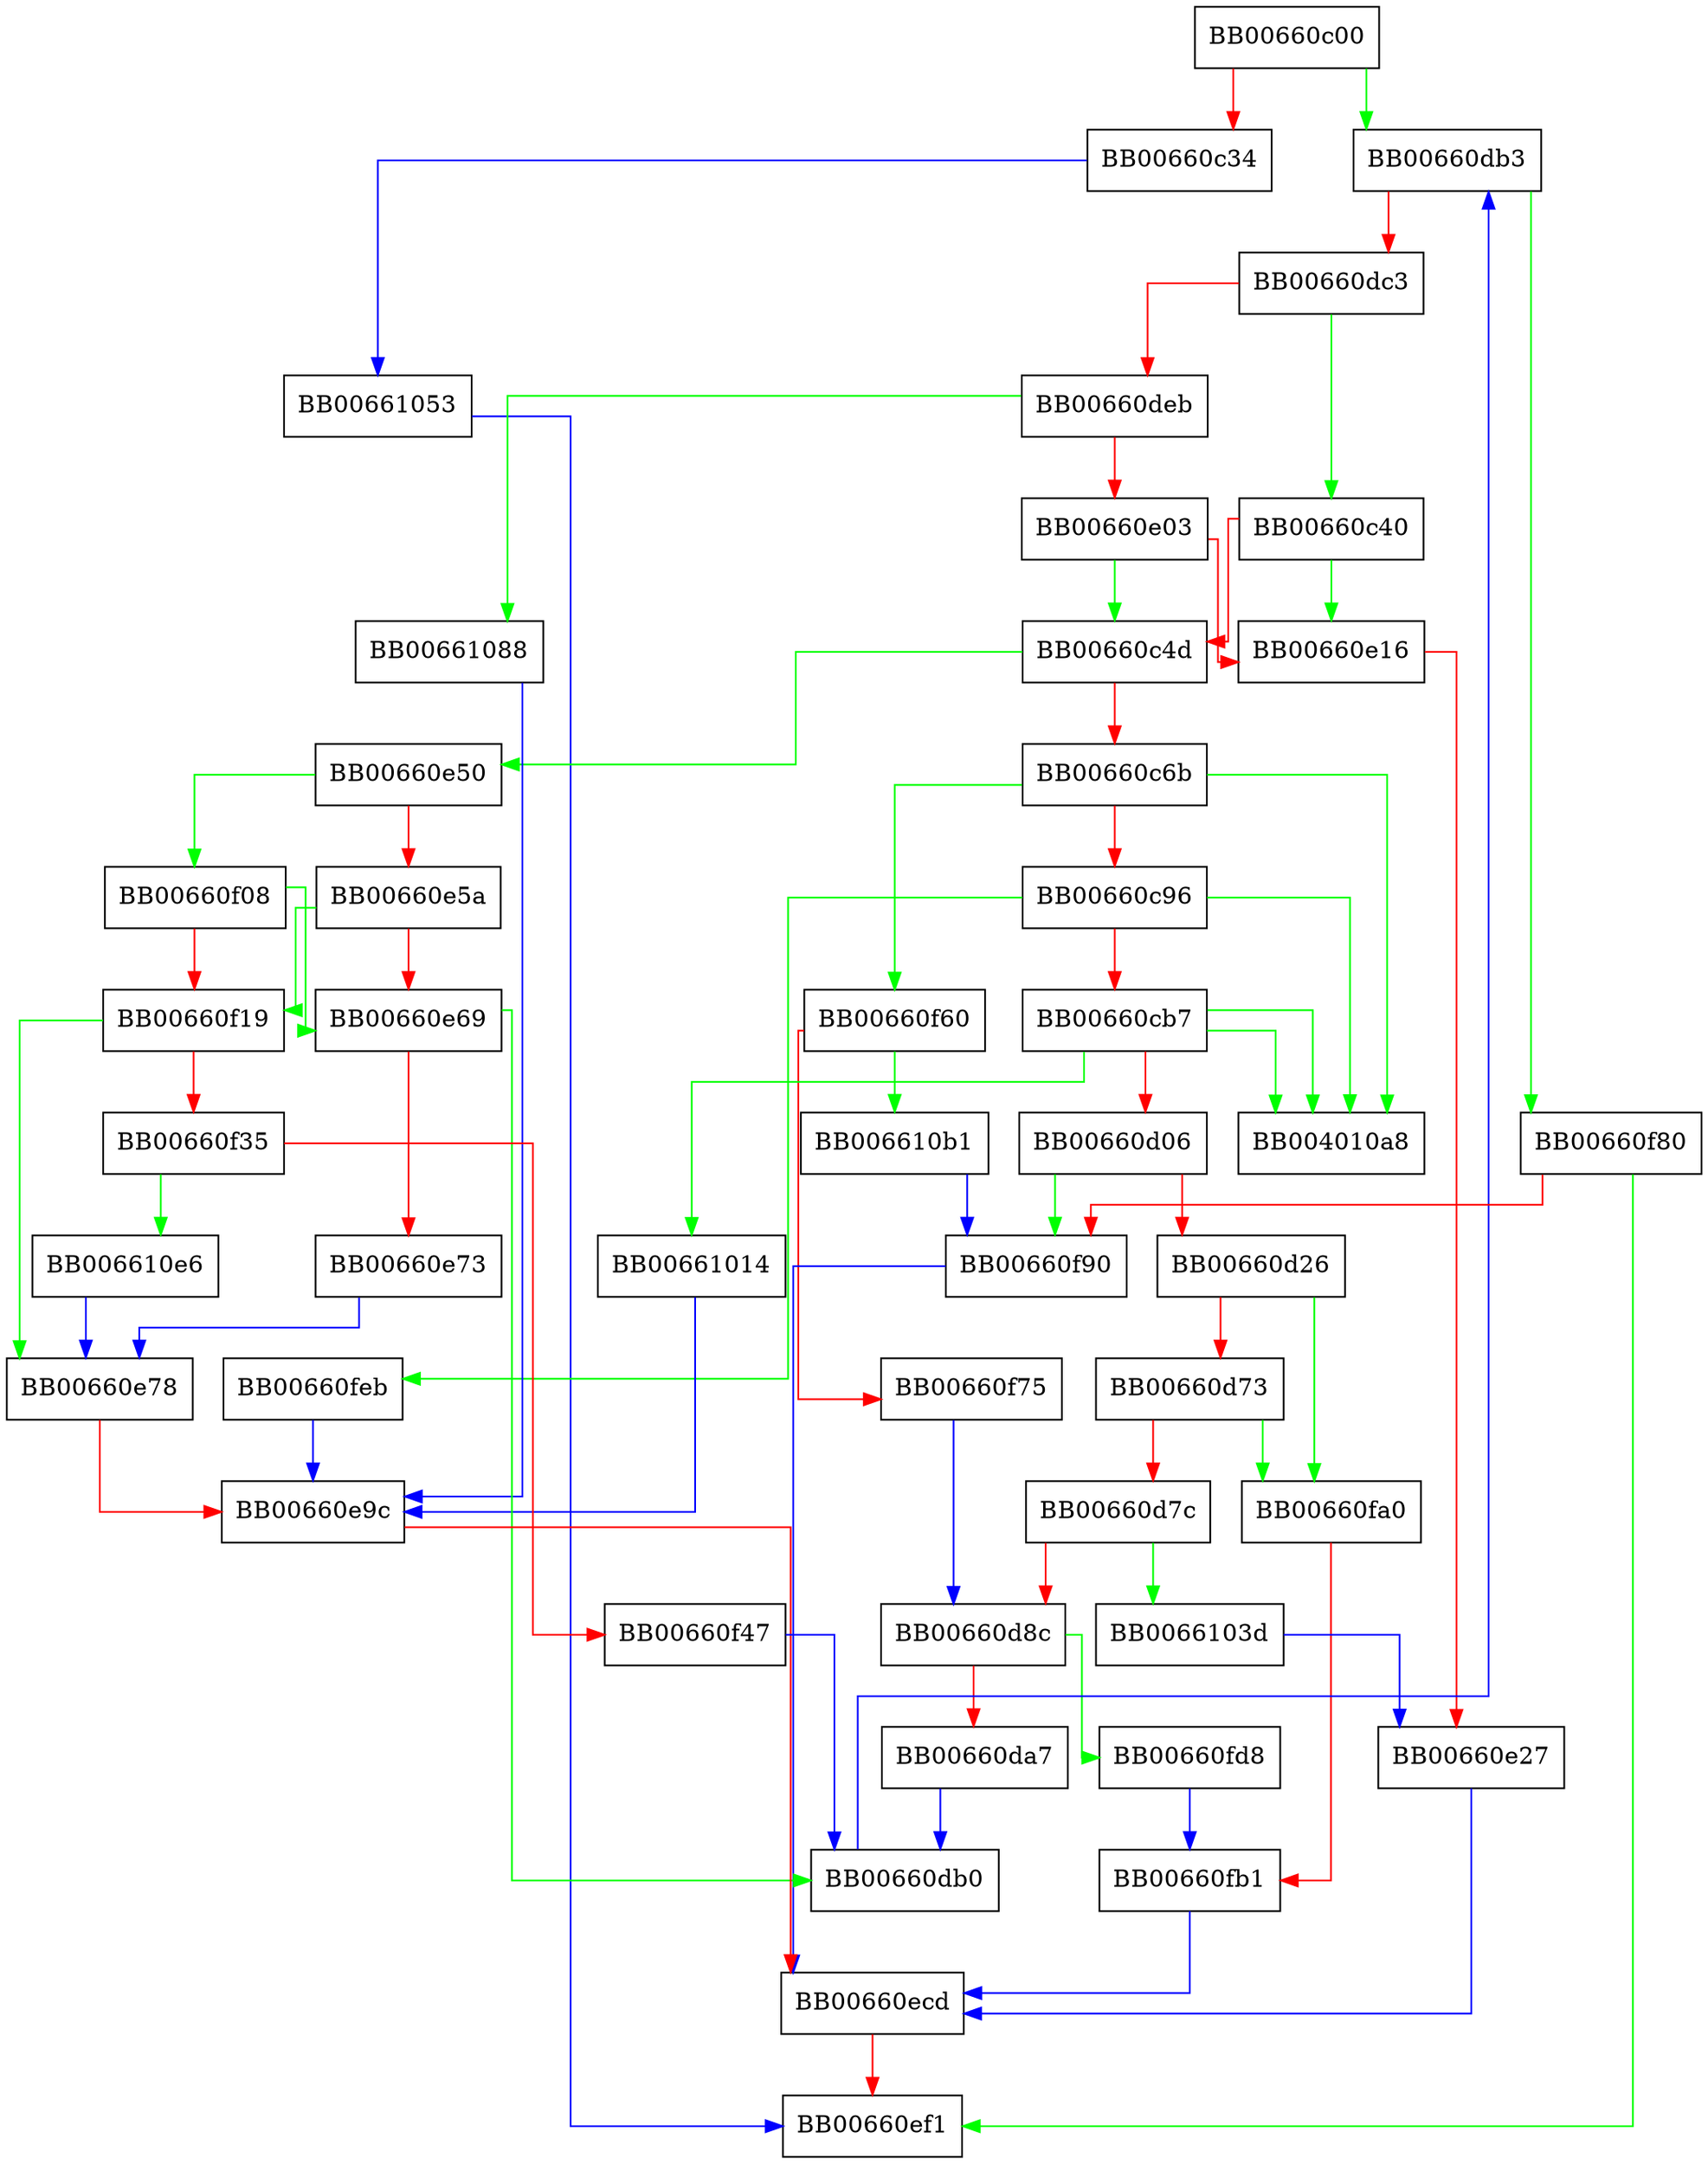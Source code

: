 digraph v2i_ASIdentifiers {
  node [shape="box"];
  graph [splines=ortho];
  BB00660c00 -> BB00660db3 [color="green"];
  BB00660c00 -> BB00660c34 [color="red"];
  BB00660c34 -> BB00661053 [color="blue"];
  BB00660c40 -> BB00660e16 [color="green"];
  BB00660c40 -> BB00660c4d [color="red"];
  BB00660c4d -> BB00660e50 [color="green"];
  BB00660c4d -> BB00660c6b [color="red"];
  BB00660c6b -> BB004010a8 [color="green"];
  BB00660c6b -> BB00660f60 [color="green"];
  BB00660c6b -> BB00660c96 [color="red"];
  BB00660c96 -> BB004010a8 [color="green"];
  BB00660c96 -> BB00660feb [color="green"];
  BB00660c96 -> BB00660cb7 [color="red"];
  BB00660cb7 -> BB004010a8 [color="green"];
  BB00660cb7 -> BB004010a8 [color="green"];
  BB00660cb7 -> BB00661014 [color="green"];
  BB00660cb7 -> BB00660d06 [color="red"];
  BB00660d06 -> BB00660f90 [color="green"];
  BB00660d06 -> BB00660d26 [color="red"];
  BB00660d26 -> BB00660fa0 [color="green"];
  BB00660d26 -> BB00660d73 [color="red"];
  BB00660d73 -> BB00660fa0 [color="green"];
  BB00660d73 -> BB00660d7c [color="red"];
  BB00660d7c -> BB0066103d [color="green"];
  BB00660d7c -> BB00660d8c [color="red"];
  BB00660d8c -> BB00660fd8 [color="green"];
  BB00660d8c -> BB00660da7 [color="red"];
  BB00660da7 -> BB00660db0 [color="blue"];
  BB00660db0 -> BB00660db3 [color="blue"];
  BB00660db3 -> BB00660f80 [color="green"];
  BB00660db3 -> BB00660dc3 [color="red"];
  BB00660dc3 -> BB00660c40 [color="green"];
  BB00660dc3 -> BB00660deb [color="red"];
  BB00660deb -> BB00661088 [color="green"];
  BB00660deb -> BB00660e03 [color="red"];
  BB00660e03 -> BB00660c4d [color="green"];
  BB00660e03 -> BB00660e16 [color="red"];
  BB00660e16 -> BB00660e27 [color="red"];
  BB00660e27 -> BB00660ecd [color="blue"];
  BB00660e50 -> BB00660f08 [color="green"];
  BB00660e50 -> BB00660e5a [color="red"];
  BB00660e5a -> BB00660f19 [color="green"];
  BB00660e5a -> BB00660e69 [color="red"];
  BB00660e69 -> BB00660db0 [color="green"];
  BB00660e69 -> BB00660e73 [color="red"];
  BB00660e73 -> BB00660e78 [color="blue"];
  BB00660e78 -> BB00660e9c [color="red"];
  BB00660e9c -> BB00660ecd [color="red"];
  BB00660ecd -> BB00660ef1 [color="red"];
  BB00660f08 -> BB00660e69 [color="green"];
  BB00660f08 -> BB00660f19 [color="red"];
  BB00660f19 -> BB00660e78 [color="green"];
  BB00660f19 -> BB00660f35 [color="red"];
  BB00660f35 -> BB006610e6 [color="green"];
  BB00660f35 -> BB00660f47 [color="red"];
  BB00660f47 -> BB00660db0 [color="blue"];
  BB00660f60 -> BB006610b1 [color="green"];
  BB00660f60 -> BB00660f75 [color="red"];
  BB00660f75 -> BB00660d8c [color="blue"];
  BB00660f80 -> BB00660ef1 [color="green"];
  BB00660f80 -> BB00660f90 [color="red"];
  BB00660f90 -> BB00660ecd [color="blue"];
  BB00660fa0 -> BB00660fb1 [color="red"];
  BB00660fb1 -> BB00660ecd [color="blue"];
  BB00660fd8 -> BB00660fb1 [color="blue"];
  BB00660feb -> BB00660e9c [color="blue"];
  BB00661014 -> BB00660e9c [color="blue"];
  BB0066103d -> BB00660e27 [color="blue"];
  BB00661053 -> BB00660ef1 [color="blue"];
  BB00661088 -> BB00660e9c [color="blue"];
  BB006610b1 -> BB00660f90 [color="blue"];
  BB006610e6 -> BB00660e78 [color="blue"];
}